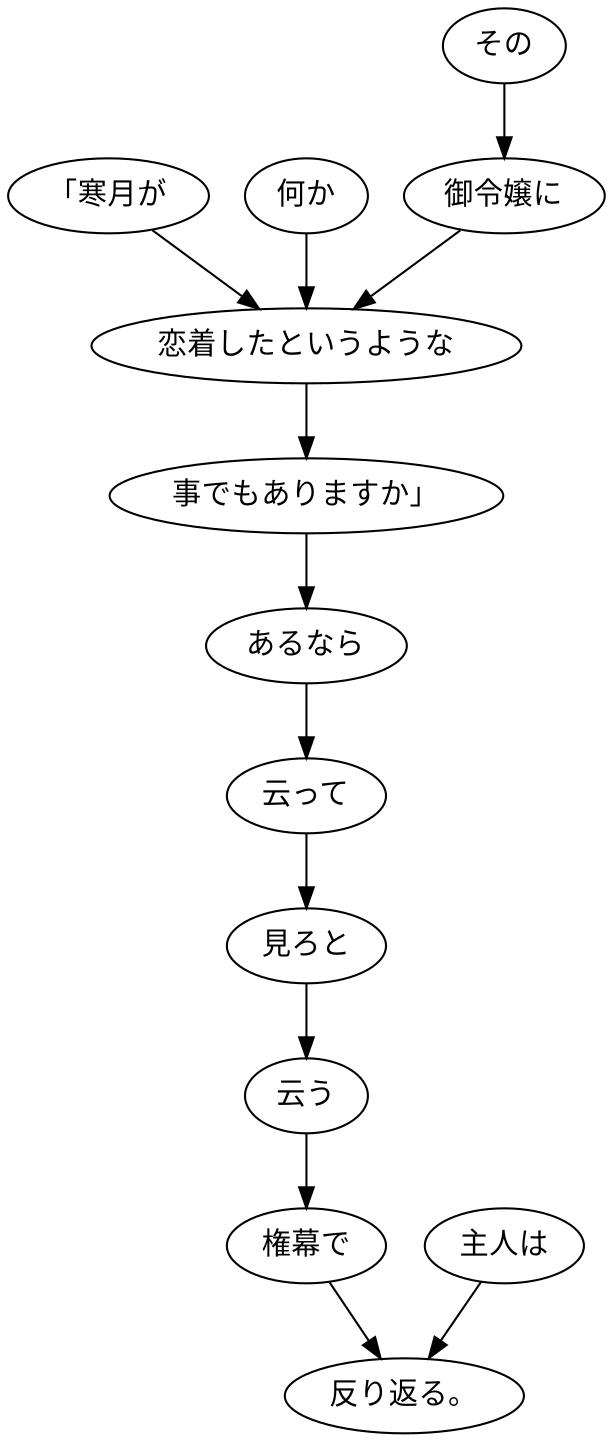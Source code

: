 digraph graph1626 {
	node0 [label="「寒月が"];
	node1 [label="何か"];
	node2 [label="その"];
	node3 [label="御令嬢に"];
	node4 [label="恋着したというような"];
	node5 [label="事でもありますか」"];
	node6 [label="あるなら"];
	node7 [label="云って"];
	node8 [label="見ろと"];
	node9 [label="云う"];
	node10 [label="権幕で"];
	node11 [label="主人は"];
	node12 [label="反り返る。"];
	node0 -> node4;
	node1 -> node4;
	node2 -> node3;
	node3 -> node4;
	node4 -> node5;
	node5 -> node6;
	node6 -> node7;
	node7 -> node8;
	node8 -> node9;
	node9 -> node10;
	node10 -> node12;
	node11 -> node12;
}
